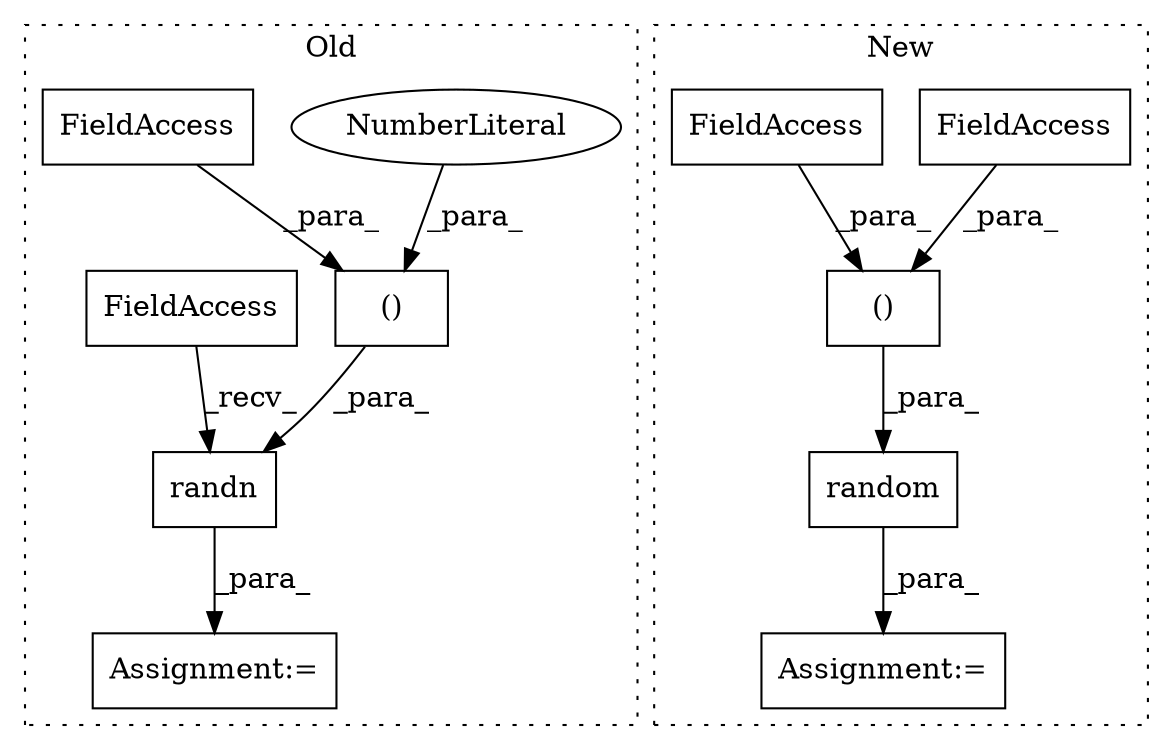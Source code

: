 digraph G {
subgraph cluster0 {
1 [label="randn" a="32" s="4438,4470" l="11,2" shape="box"];
5 [label="Assignment:=" a="7" s="4420" l="1" shape="box"];
6 [label="()" a="106" s="4449" l="21" shape="box"];
7 [label="NumberLiteral" a="34" s="4449" l="2" shape="ellipse"];
8 [label="FieldAccess" a="22" s="4464" l="6" shape="box"];
10 [label="FieldAccess" a="22" s="4421" l="7" shape="box"];
label = "Old";
style="dotted";
}
subgraph cluster1 {
2 [label="random" a="32" s="4722,4765" l="12,2" shape="box"];
3 [label="()" a="106" s="4734" l="31" shape="box"];
4 [label="Assignment:=" a="7" s="4718" l="1" shape="box"];
9 [label="FieldAccess" a="22" s="4758" l="7" shape="box"];
11 [label="FieldAccess" a="22" s="4734" l="11" shape="box"];
label = "New";
style="dotted";
}
1 -> 5 [label="_para_"];
2 -> 4 [label="_para_"];
3 -> 2 [label="_para_"];
6 -> 1 [label="_para_"];
7 -> 6 [label="_para_"];
8 -> 6 [label="_para_"];
9 -> 3 [label="_para_"];
10 -> 1 [label="_recv_"];
11 -> 3 [label="_para_"];
}